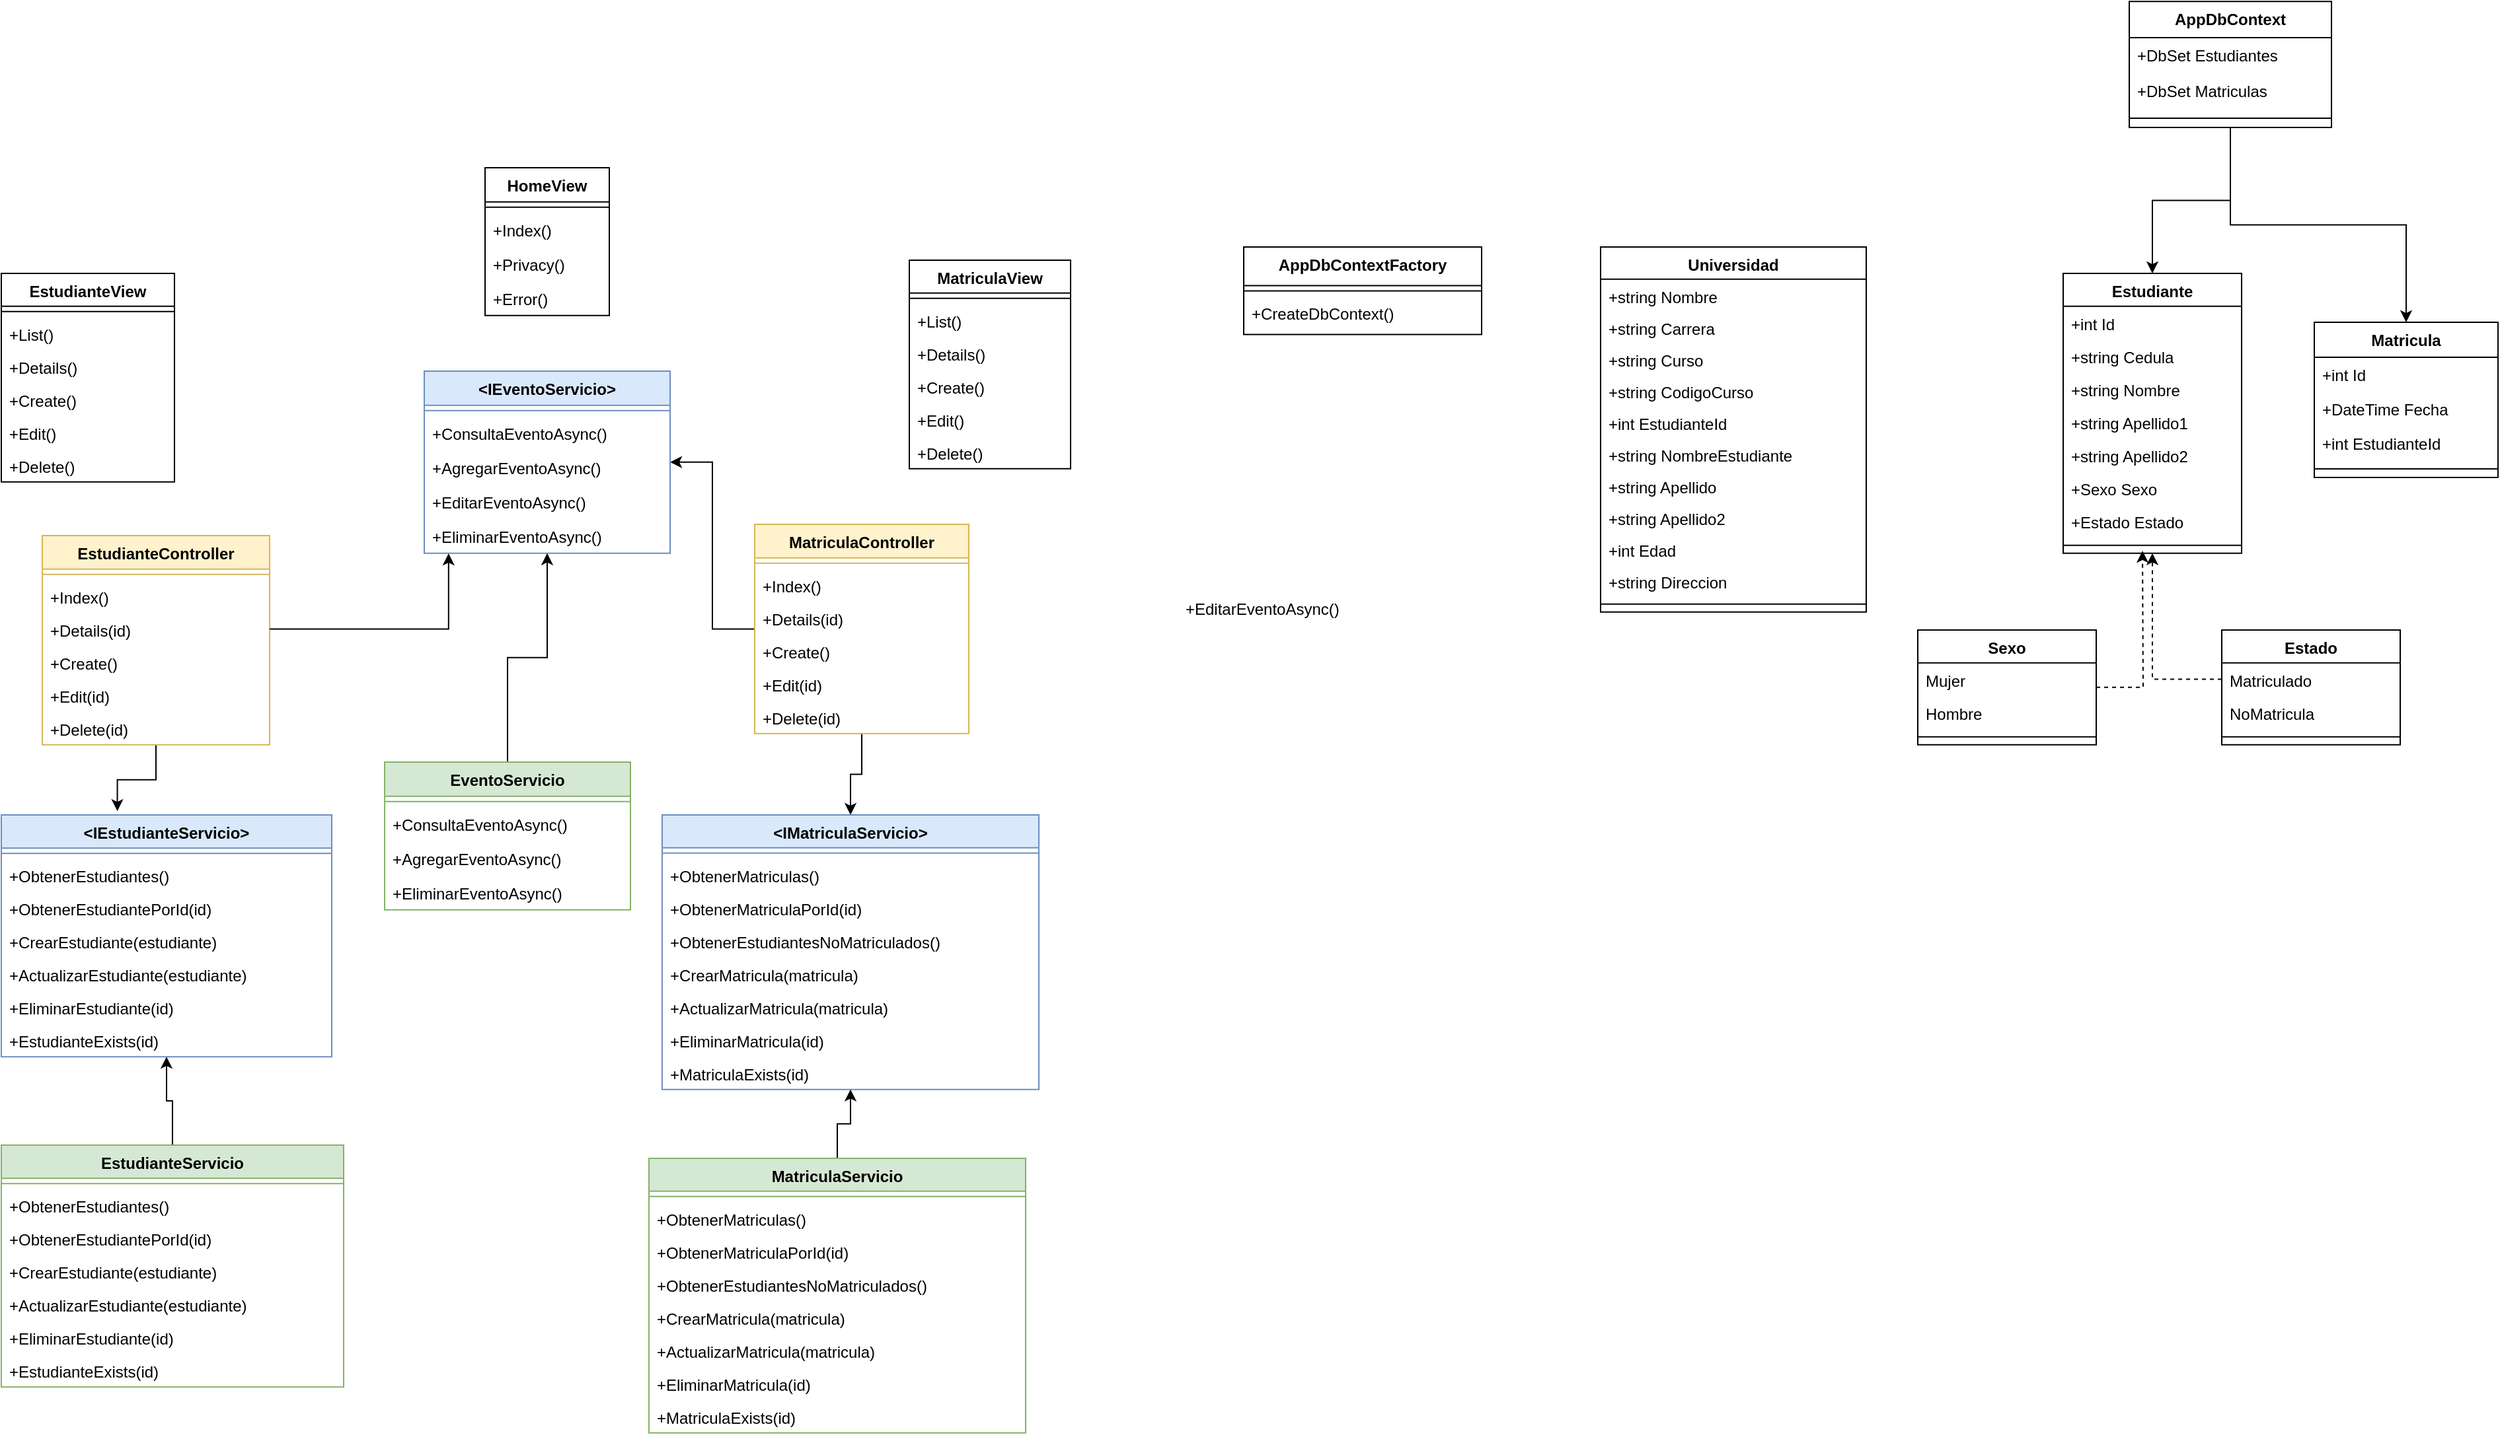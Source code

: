 <mxfile version="24.7.1" type="github">
  <diagram name="Página-1" id="KlLke5Kc2Lsp7d3f3QBQ">
    <mxGraphModel dx="2093" dy="1015" grid="1" gridSize="10" guides="1" tooltips="1" connect="1" arrows="1" fold="1" page="1" pageScale="1" pageWidth="827" pageHeight="1169" math="0" shadow="0">
      <root>
        <mxCell id="0" />
        <mxCell id="1" parent="0" />
        <mxCell id="TjqHUCjeoD6X1ulXglFG-1" style="edgeStyle=orthogonalEdgeStyle;rounded=0;orthogonalLoop=1;jettySize=auto;html=1;entryX=0.351;entryY=-0.016;entryDx=0;entryDy=0;entryPerimeter=0;" edge="1" parent="1" source="TjqHUCjeoD6X1ulXglFG-2" target="TjqHUCjeoD6X1ulXglFG-52">
          <mxGeometry relative="1" as="geometry">
            <mxPoint x="140" y="380.0" as="targetPoint" />
          </mxGeometry>
        </mxCell>
        <mxCell id="TjqHUCjeoD6X1ulXglFG-2" value="EstudianteController" style="swimlane;fontStyle=1;align=center;verticalAlign=top;childLayout=stackLayout;horizontal=1;startSize=25.385;horizontalStack=0;resizeParent=1;resizeParentMax=0;resizeLast=0;collapsible=0;marginBottom=0;fillColor=#fff2cc;strokeColor=#d6b656;" vertex="1" parent="1">
          <mxGeometry x="171" y="538.44" width="172" height="158.385" as="geometry" />
        </mxCell>
        <mxCell id="TjqHUCjeoD6X1ulXglFG-3" style="line;strokeWidth=1;fillColor=none;align=left;verticalAlign=middle;spacingTop=-1;spacingLeft=3;spacingRight=3;rotatable=0;labelPosition=right;points=[];portConstraint=eastwest;strokeColor=inherit;" vertex="1" parent="TjqHUCjeoD6X1ulXglFG-2">
          <mxGeometry y="25.385" width="172" height="8" as="geometry" />
        </mxCell>
        <mxCell id="TjqHUCjeoD6X1ulXglFG-4" value="+Index()" style="text;strokeColor=none;fillColor=none;align=left;verticalAlign=top;spacingLeft=4;spacingRight=4;overflow=hidden;rotatable=0;points=[[0,0.5],[1,0.5]];portConstraint=eastwest;" vertex="1" parent="TjqHUCjeoD6X1ulXglFG-2">
          <mxGeometry y="33.385" width="172" height="25" as="geometry" />
        </mxCell>
        <mxCell id="TjqHUCjeoD6X1ulXglFG-5" value="+Details(id)" style="text;strokeColor=none;fillColor=none;align=left;verticalAlign=top;spacingLeft=4;spacingRight=4;overflow=hidden;rotatable=0;points=[[0,0.5],[1,0.5]];portConstraint=eastwest;" vertex="1" parent="TjqHUCjeoD6X1ulXglFG-2">
          <mxGeometry y="58.385" width="172" height="25" as="geometry" />
        </mxCell>
        <mxCell id="TjqHUCjeoD6X1ulXglFG-6" value="+Create()" style="text;strokeColor=none;fillColor=none;align=left;verticalAlign=top;spacingLeft=4;spacingRight=4;overflow=hidden;rotatable=0;points=[[0,0.5],[1,0.5]];portConstraint=eastwest;" vertex="1" parent="TjqHUCjeoD6X1ulXglFG-2">
          <mxGeometry y="83.385" width="172" height="25" as="geometry" />
        </mxCell>
        <mxCell id="TjqHUCjeoD6X1ulXglFG-7" value="+Edit(id)" style="text;strokeColor=none;fillColor=none;align=left;verticalAlign=top;spacingLeft=4;spacingRight=4;overflow=hidden;rotatable=0;points=[[0,0.5],[1,0.5]];portConstraint=eastwest;" vertex="1" parent="TjqHUCjeoD6X1ulXglFG-2">
          <mxGeometry y="108.385" width="172" height="25" as="geometry" />
        </mxCell>
        <mxCell id="TjqHUCjeoD6X1ulXglFG-8" value="+Delete(id)" style="text;strokeColor=none;fillColor=none;align=left;verticalAlign=top;spacingLeft=4;spacingRight=4;overflow=hidden;rotatable=0;points=[[0,0.5],[1,0.5]];portConstraint=eastwest;" vertex="1" parent="TjqHUCjeoD6X1ulXglFG-2">
          <mxGeometry y="133.385" width="172" height="25" as="geometry" />
        </mxCell>
        <mxCell id="TjqHUCjeoD6X1ulXglFG-9" style="edgeStyle=orthogonalEdgeStyle;rounded=0;orthogonalLoop=1;jettySize=auto;html=1;" edge="1" parent="1" source="TjqHUCjeoD6X1ulXglFG-10" target="TjqHUCjeoD6X1ulXglFG-60">
          <mxGeometry relative="1" as="geometry" />
        </mxCell>
        <mxCell id="TjqHUCjeoD6X1ulXglFG-232" style="edgeStyle=orthogonalEdgeStyle;rounded=0;orthogonalLoop=1;jettySize=auto;html=1;entryX=0.5;entryY=0;entryDx=0;entryDy=0;" edge="1" parent="1" source="TjqHUCjeoD6X1ulXglFG-10" target="TjqHUCjeoD6X1ulXglFG-66">
          <mxGeometry relative="1" as="geometry">
            <mxPoint x="820" y="700" as="targetPoint" />
          </mxGeometry>
        </mxCell>
        <mxCell id="TjqHUCjeoD6X1ulXglFG-10" value="MatriculaController" style="swimlane;fontStyle=1;align=center;verticalAlign=top;childLayout=stackLayout;horizontal=1;startSize=25.385;horizontalStack=0;resizeParent=1;resizeParentMax=0;resizeLast=0;collapsible=0;marginBottom=0;fillColor=#fff2cc;strokeColor=#d6b656;" vertex="1" parent="1">
          <mxGeometry x="710" y="530" width="162" height="158.385" as="geometry" />
        </mxCell>
        <mxCell id="TjqHUCjeoD6X1ulXglFG-11" style="line;strokeWidth=1;fillColor=none;align=left;verticalAlign=middle;spacingTop=-1;spacingLeft=3;spacingRight=3;rotatable=0;labelPosition=right;points=[];portConstraint=eastwest;strokeColor=inherit;" vertex="1" parent="TjqHUCjeoD6X1ulXglFG-10">
          <mxGeometry y="25.385" width="162" height="8" as="geometry" />
        </mxCell>
        <mxCell id="TjqHUCjeoD6X1ulXglFG-12" value="+Index()" style="text;strokeColor=none;fillColor=none;align=left;verticalAlign=top;spacingLeft=4;spacingRight=4;overflow=hidden;rotatable=0;points=[[0,0.5],[1,0.5]];portConstraint=eastwest;" vertex="1" parent="TjqHUCjeoD6X1ulXglFG-10">
          <mxGeometry y="33.385" width="162" height="25" as="geometry" />
        </mxCell>
        <mxCell id="TjqHUCjeoD6X1ulXglFG-13" value="+Details(id)" style="text;strokeColor=none;fillColor=none;align=left;verticalAlign=top;spacingLeft=4;spacingRight=4;overflow=hidden;rotatable=0;points=[[0,0.5],[1,0.5]];portConstraint=eastwest;" vertex="1" parent="TjqHUCjeoD6X1ulXglFG-10">
          <mxGeometry y="58.385" width="162" height="25" as="geometry" />
        </mxCell>
        <mxCell id="TjqHUCjeoD6X1ulXglFG-14" value="+Create()" style="text;strokeColor=none;fillColor=none;align=left;verticalAlign=top;spacingLeft=4;spacingRight=4;overflow=hidden;rotatable=0;points=[[0,0.5],[1,0.5]];portConstraint=eastwest;" vertex="1" parent="TjqHUCjeoD6X1ulXglFG-10">
          <mxGeometry y="83.385" width="162" height="25" as="geometry" />
        </mxCell>
        <mxCell id="TjqHUCjeoD6X1ulXglFG-15" value="+Edit(id)" style="text;strokeColor=none;fillColor=none;align=left;verticalAlign=top;spacingLeft=4;spacingRight=4;overflow=hidden;rotatable=0;points=[[0,0.5],[1,0.5]];portConstraint=eastwest;" vertex="1" parent="TjqHUCjeoD6X1ulXglFG-10">
          <mxGeometry y="108.385" width="162" height="25" as="geometry" />
        </mxCell>
        <mxCell id="TjqHUCjeoD6X1ulXglFG-16" value="+Delete(id)" style="text;strokeColor=none;fillColor=none;align=left;verticalAlign=top;spacingLeft=4;spacingRight=4;overflow=hidden;rotatable=0;points=[[0,0.5],[1,0.5]];portConstraint=eastwest;" vertex="1" parent="TjqHUCjeoD6X1ulXglFG-10">
          <mxGeometry y="133.385" width="162" height="25" as="geometry" />
        </mxCell>
        <mxCell id="TjqHUCjeoD6X1ulXglFG-17" style="edgeStyle=orthogonalEdgeStyle;rounded=0;orthogonalLoop=1;jettySize=auto;html=1;entryX=0.5;entryY=0;entryDx=0;entryDy=0;" edge="1" parent="1" source="TjqHUCjeoD6X1ulXglFG-19" target="TjqHUCjeoD6X1ulXglFG-26">
          <mxGeometry relative="1" as="geometry" />
        </mxCell>
        <mxCell id="TjqHUCjeoD6X1ulXglFG-18" style="edgeStyle=orthogonalEdgeStyle;rounded=0;orthogonalLoop=1;jettySize=auto;html=1;" edge="1" parent="1" source="TjqHUCjeoD6X1ulXglFG-19" target="TjqHUCjeoD6X1ulXglFG-35">
          <mxGeometry relative="1" as="geometry" />
        </mxCell>
        <mxCell id="TjqHUCjeoD6X1ulXglFG-19" value="AppDbContext" style="swimlane;fontStyle=1;align=center;verticalAlign=top;childLayout=stackLayout;horizontal=1;startSize=27.429;horizontalStack=0;resizeParent=1;resizeParentMax=0;resizeLast=0;collapsible=0;marginBottom=0;" vertex="1" parent="1">
          <mxGeometry x="1750" y="134.11" width="153" height="95.429" as="geometry" />
        </mxCell>
        <mxCell id="TjqHUCjeoD6X1ulXglFG-20" value="+DbSet Estudiantes" style="text;strokeColor=none;fillColor=none;align=left;verticalAlign=top;spacingLeft=4;spacingRight=4;overflow=hidden;rotatable=0;points=[[0,0.5],[1,0.5]];portConstraint=eastwest;" vertex="1" parent="TjqHUCjeoD6X1ulXglFG-19">
          <mxGeometry y="27.429" width="153" height="27" as="geometry" />
        </mxCell>
        <mxCell id="TjqHUCjeoD6X1ulXglFG-21" value="+DbSet Matriculas" style="text;strokeColor=none;fillColor=none;align=left;verticalAlign=top;spacingLeft=4;spacingRight=4;overflow=hidden;rotatable=0;points=[[0,0.5],[1,0.5]];portConstraint=eastwest;" vertex="1" parent="TjqHUCjeoD6X1ulXglFG-19">
          <mxGeometry y="54.429" width="153" height="27" as="geometry" />
        </mxCell>
        <mxCell id="TjqHUCjeoD6X1ulXglFG-22" style="line;strokeWidth=1;fillColor=none;align=left;verticalAlign=middle;spacingTop=-1;spacingLeft=3;spacingRight=3;rotatable=0;labelPosition=right;points=[];portConstraint=eastwest;strokeColor=inherit;" vertex="1" parent="TjqHUCjeoD6X1ulXglFG-19">
          <mxGeometry y="81.429" width="153" height="14" as="geometry" />
        </mxCell>
        <mxCell id="TjqHUCjeoD6X1ulXglFG-23" value="AppDbContextFactory" style="swimlane;fontStyle=1;align=center;verticalAlign=top;childLayout=stackLayout;horizontal=1;startSize=29.2;horizontalStack=0;resizeParent=1;resizeParentMax=0;resizeLast=0;collapsible=0;marginBottom=0;" vertex="1" parent="1">
          <mxGeometry x="1080" y="320.0" width="180" height="66.2" as="geometry" />
        </mxCell>
        <mxCell id="TjqHUCjeoD6X1ulXglFG-24" style="line;strokeWidth=1;fillColor=none;align=left;verticalAlign=middle;spacingTop=-1;spacingLeft=3;spacingRight=3;rotatable=0;labelPosition=right;points=[];portConstraint=eastwest;strokeColor=inherit;" vertex="1" parent="TjqHUCjeoD6X1ulXglFG-23">
          <mxGeometry y="29.2" width="180" height="8" as="geometry" />
        </mxCell>
        <mxCell id="TjqHUCjeoD6X1ulXglFG-25" value="+CreateDbContext()" style="text;strokeColor=none;fillColor=none;align=left;verticalAlign=top;spacingLeft=4;spacingRight=4;overflow=hidden;rotatable=0;points=[[0,0.5],[1,0.5]];portConstraint=eastwest;" vertex="1" parent="TjqHUCjeoD6X1ulXglFG-23">
          <mxGeometry y="37.2" width="180" height="29" as="geometry" />
        </mxCell>
        <mxCell id="TjqHUCjeoD6X1ulXglFG-26" value="Estudiante" style="swimlane;fontStyle=1;align=center;verticalAlign=top;childLayout=stackLayout;horizontal=1;startSize=24.824;horizontalStack=0;resizeParent=1;resizeParentMax=0;resizeLast=0;collapsible=0;marginBottom=0;" vertex="1" parent="1">
          <mxGeometry x="1700" y="340" width="135" height="211.824" as="geometry" />
        </mxCell>
        <mxCell id="TjqHUCjeoD6X1ulXglFG-27" value="+int Id" style="text;strokeColor=none;fillColor=none;align=left;verticalAlign=top;spacingLeft=4;spacingRight=4;overflow=hidden;rotatable=0;points=[[0,0.5],[1,0.5]];portConstraint=eastwest;" vertex="1" parent="TjqHUCjeoD6X1ulXglFG-26">
          <mxGeometry y="24.824" width="135" height="25" as="geometry" />
        </mxCell>
        <mxCell id="TjqHUCjeoD6X1ulXglFG-28" value="+string Cedula" style="text;strokeColor=none;fillColor=none;align=left;verticalAlign=top;spacingLeft=4;spacingRight=4;overflow=hidden;rotatable=0;points=[[0,0.5],[1,0.5]];portConstraint=eastwest;" vertex="1" parent="TjqHUCjeoD6X1ulXglFG-26">
          <mxGeometry y="49.824" width="135" height="25" as="geometry" />
        </mxCell>
        <mxCell id="TjqHUCjeoD6X1ulXglFG-29" value="+string Nombre" style="text;strokeColor=none;fillColor=none;align=left;verticalAlign=top;spacingLeft=4;spacingRight=4;overflow=hidden;rotatable=0;points=[[0,0.5],[1,0.5]];portConstraint=eastwest;" vertex="1" parent="TjqHUCjeoD6X1ulXglFG-26">
          <mxGeometry y="74.824" width="135" height="25" as="geometry" />
        </mxCell>
        <mxCell id="TjqHUCjeoD6X1ulXglFG-30" value="+string Apellido1" style="text;strokeColor=none;fillColor=none;align=left;verticalAlign=top;spacingLeft=4;spacingRight=4;overflow=hidden;rotatable=0;points=[[0,0.5],[1,0.5]];portConstraint=eastwest;" vertex="1" parent="TjqHUCjeoD6X1ulXglFG-26">
          <mxGeometry y="99.824" width="135" height="25" as="geometry" />
        </mxCell>
        <mxCell id="TjqHUCjeoD6X1ulXglFG-31" value="+string Apellido2" style="text;strokeColor=none;fillColor=none;align=left;verticalAlign=top;spacingLeft=4;spacingRight=4;overflow=hidden;rotatable=0;points=[[0,0.5],[1,0.5]];portConstraint=eastwest;" vertex="1" parent="TjqHUCjeoD6X1ulXglFG-26">
          <mxGeometry y="124.824" width="135" height="25" as="geometry" />
        </mxCell>
        <mxCell id="TjqHUCjeoD6X1ulXglFG-32" value="+Sexo Sexo" style="text;strokeColor=none;fillColor=none;align=left;verticalAlign=top;spacingLeft=4;spacingRight=4;overflow=hidden;rotatable=0;points=[[0,0.5],[1,0.5]];portConstraint=eastwest;" vertex="1" parent="TjqHUCjeoD6X1ulXglFG-26">
          <mxGeometry y="149.824" width="135" height="25" as="geometry" />
        </mxCell>
        <mxCell id="TjqHUCjeoD6X1ulXglFG-33" value="+Estado Estado" style="text;strokeColor=none;fillColor=none;align=left;verticalAlign=top;spacingLeft=4;spacingRight=4;overflow=hidden;rotatable=0;points=[[0,0.5],[1,0.5]];portConstraint=eastwest;" vertex="1" parent="TjqHUCjeoD6X1ulXglFG-26">
          <mxGeometry y="174.824" width="135" height="25" as="geometry" />
        </mxCell>
        <mxCell id="TjqHUCjeoD6X1ulXglFG-34" style="line;strokeWidth=1;fillColor=none;align=left;verticalAlign=middle;spacingTop=-1;spacingLeft=3;spacingRight=3;rotatable=0;labelPosition=right;points=[];portConstraint=eastwest;strokeColor=inherit;" vertex="1" parent="TjqHUCjeoD6X1ulXglFG-26">
          <mxGeometry y="199.824" width="135" height="12" as="geometry" />
        </mxCell>
        <mxCell id="TjqHUCjeoD6X1ulXglFG-35" value="Matricula" style="swimlane;fontStyle=1;align=center;verticalAlign=top;childLayout=stackLayout;horizontal=1;startSize=26.444;horizontalStack=0;resizeParent=1;resizeParentMax=0;resizeLast=0;collapsible=0;marginBottom=0;" vertex="1" parent="1">
          <mxGeometry x="1890" y="377" width="139" height="117.444" as="geometry" />
        </mxCell>
        <mxCell id="TjqHUCjeoD6X1ulXglFG-36" value="+int Id" style="text;strokeColor=none;fillColor=none;align=left;verticalAlign=top;spacingLeft=4;spacingRight=4;overflow=hidden;rotatable=0;points=[[0,0.5],[1,0.5]];portConstraint=eastwest;" vertex="1" parent="TjqHUCjeoD6X1ulXglFG-35">
          <mxGeometry y="26.444" width="139" height="26" as="geometry" />
        </mxCell>
        <mxCell id="TjqHUCjeoD6X1ulXglFG-37" value="+DateTime Fecha" style="text;strokeColor=none;fillColor=none;align=left;verticalAlign=top;spacingLeft=4;spacingRight=4;overflow=hidden;rotatable=0;points=[[0,0.5],[1,0.5]];portConstraint=eastwest;" vertex="1" parent="TjqHUCjeoD6X1ulXglFG-35">
          <mxGeometry y="52.444" width="139" height="26" as="geometry" />
        </mxCell>
        <mxCell id="TjqHUCjeoD6X1ulXglFG-38" value="+int EstudianteId" style="text;strokeColor=none;fillColor=none;align=left;verticalAlign=top;spacingLeft=4;spacingRight=4;overflow=hidden;rotatable=0;points=[[0,0.5],[1,0.5]];portConstraint=eastwest;" vertex="1" parent="TjqHUCjeoD6X1ulXglFG-35">
          <mxGeometry y="78.444" width="139" height="26" as="geometry" />
        </mxCell>
        <mxCell id="TjqHUCjeoD6X1ulXglFG-39" style="line;strokeWidth=1;fillColor=none;align=left;verticalAlign=middle;spacingTop=-1;spacingLeft=3;spacingRight=3;rotatable=0;labelPosition=right;points=[];portConstraint=eastwest;strokeColor=inherit;" vertex="1" parent="TjqHUCjeoD6X1ulXglFG-35">
          <mxGeometry y="104.444" width="139" height="13" as="geometry" />
        </mxCell>
        <mxCell id="TjqHUCjeoD6X1ulXglFG-40" value="Universidad" style="swimlane;fontStyle=1;align=center;verticalAlign=top;childLayout=stackLayout;horizontal=1;startSize=24.348;horizontalStack=0;resizeParent=1;resizeParentMax=0;resizeLast=0;collapsible=0;marginBottom=0;" vertex="1" parent="1">
          <mxGeometry x="1350" y="320" width="201" height="276.348" as="geometry" />
        </mxCell>
        <mxCell id="TjqHUCjeoD6X1ulXglFG-41" value="+string Nombre" style="text;strokeColor=none;fillColor=none;align=left;verticalAlign=top;spacingLeft=4;spacingRight=4;overflow=hidden;rotatable=0;points=[[0,0.5],[1,0.5]];portConstraint=eastwest;" vertex="1" parent="TjqHUCjeoD6X1ulXglFG-40">
          <mxGeometry y="24.348" width="201" height="24" as="geometry" />
        </mxCell>
        <mxCell id="TjqHUCjeoD6X1ulXglFG-42" value="+string Carrera" style="text;strokeColor=none;fillColor=none;align=left;verticalAlign=top;spacingLeft=4;spacingRight=4;overflow=hidden;rotatable=0;points=[[0,0.5],[1,0.5]];portConstraint=eastwest;" vertex="1" parent="TjqHUCjeoD6X1ulXglFG-40">
          <mxGeometry y="48.348" width="201" height="24" as="geometry" />
        </mxCell>
        <mxCell id="TjqHUCjeoD6X1ulXglFG-43" value="+string Curso" style="text;strokeColor=none;fillColor=none;align=left;verticalAlign=top;spacingLeft=4;spacingRight=4;overflow=hidden;rotatable=0;points=[[0,0.5],[1,0.5]];portConstraint=eastwest;" vertex="1" parent="TjqHUCjeoD6X1ulXglFG-40">
          <mxGeometry y="72.348" width="201" height="24" as="geometry" />
        </mxCell>
        <mxCell id="TjqHUCjeoD6X1ulXglFG-44" value="+string CodigoCurso" style="text;strokeColor=none;fillColor=none;align=left;verticalAlign=top;spacingLeft=4;spacingRight=4;overflow=hidden;rotatable=0;points=[[0,0.5],[1,0.5]];portConstraint=eastwest;" vertex="1" parent="TjqHUCjeoD6X1ulXglFG-40">
          <mxGeometry y="96.348" width="201" height="24" as="geometry" />
        </mxCell>
        <mxCell id="TjqHUCjeoD6X1ulXglFG-45" value="+int EstudianteId" style="text;strokeColor=none;fillColor=none;align=left;verticalAlign=top;spacingLeft=4;spacingRight=4;overflow=hidden;rotatable=0;points=[[0,0.5],[1,0.5]];portConstraint=eastwest;" vertex="1" parent="TjqHUCjeoD6X1ulXglFG-40">
          <mxGeometry y="120.348" width="201" height="24" as="geometry" />
        </mxCell>
        <mxCell id="TjqHUCjeoD6X1ulXglFG-46" value="+string NombreEstudiante" style="text;strokeColor=none;fillColor=none;align=left;verticalAlign=top;spacingLeft=4;spacingRight=4;overflow=hidden;rotatable=0;points=[[0,0.5],[1,0.5]];portConstraint=eastwest;" vertex="1" parent="TjqHUCjeoD6X1ulXglFG-40">
          <mxGeometry y="144.348" width="201" height="24" as="geometry" />
        </mxCell>
        <mxCell id="TjqHUCjeoD6X1ulXglFG-47" value="+string Apellido" style="text;strokeColor=none;fillColor=none;align=left;verticalAlign=top;spacingLeft=4;spacingRight=4;overflow=hidden;rotatable=0;points=[[0,0.5],[1,0.5]];portConstraint=eastwest;" vertex="1" parent="TjqHUCjeoD6X1ulXglFG-40">
          <mxGeometry y="168.348" width="201" height="24" as="geometry" />
        </mxCell>
        <mxCell id="TjqHUCjeoD6X1ulXglFG-48" value="+string Apellido2" style="text;strokeColor=none;fillColor=none;align=left;verticalAlign=top;spacingLeft=4;spacingRight=4;overflow=hidden;rotatable=0;points=[[0,0.5],[1,0.5]];portConstraint=eastwest;" vertex="1" parent="TjqHUCjeoD6X1ulXglFG-40">
          <mxGeometry y="192.348" width="201" height="24" as="geometry" />
        </mxCell>
        <mxCell id="TjqHUCjeoD6X1ulXglFG-49" value="+int Edad" style="text;strokeColor=none;fillColor=none;align=left;verticalAlign=top;spacingLeft=4;spacingRight=4;overflow=hidden;rotatable=0;points=[[0,0.5],[1,0.5]];portConstraint=eastwest;" vertex="1" parent="TjqHUCjeoD6X1ulXglFG-40">
          <mxGeometry y="216.348" width="201" height="24" as="geometry" />
        </mxCell>
        <mxCell id="TjqHUCjeoD6X1ulXglFG-50" value="+string Direccion" style="text;strokeColor=none;fillColor=none;align=left;verticalAlign=top;spacingLeft=4;spacingRight=4;overflow=hidden;rotatable=0;points=[[0,0.5],[1,0.5]];portConstraint=eastwest;" vertex="1" parent="TjqHUCjeoD6X1ulXglFG-40">
          <mxGeometry y="240.348" width="201" height="24" as="geometry" />
        </mxCell>
        <mxCell id="TjqHUCjeoD6X1ulXglFG-51" style="line;strokeWidth=1;fillColor=none;align=left;verticalAlign=middle;spacingTop=-1;spacingLeft=3;spacingRight=3;rotatable=0;labelPosition=right;points=[];portConstraint=eastwest;strokeColor=inherit;" vertex="1" parent="TjqHUCjeoD6X1ulXglFG-40">
          <mxGeometry y="264.348" width="201" height="12" as="geometry" />
        </mxCell>
        <mxCell id="TjqHUCjeoD6X1ulXglFG-52" value="&lt;IEstudianteServicio&gt;" style="swimlane;fontStyle=1;align=center;verticalAlign=top;childLayout=stackLayout;horizontal=1;startSize=25.067;horizontalStack=0;resizeParent=1;resizeParentMax=0;resizeLast=0;collapsible=0;marginBottom=0;fillColor=#dae8fc;strokeColor=#6c8ebf;" vertex="1" parent="1">
          <mxGeometry x="140" y="750" width="250" height="183.067" as="geometry" />
        </mxCell>
        <mxCell id="TjqHUCjeoD6X1ulXglFG-53" style="line;strokeWidth=1;fillColor=none;align=left;verticalAlign=middle;spacingTop=-1;spacingLeft=3;spacingRight=3;rotatable=0;labelPosition=right;points=[];portConstraint=eastwest;strokeColor=inherit;" vertex="1" parent="TjqHUCjeoD6X1ulXglFG-52">
          <mxGeometry y="25.067" width="250" height="8" as="geometry" />
        </mxCell>
        <mxCell id="TjqHUCjeoD6X1ulXglFG-54" value="+ObtenerEstudiantes()" style="text;strokeColor=none;fillColor=none;align=left;verticalAlign=top;spacingLeft=4;spacingRight=4;overflow=hidden;rotatable=0;points=[[0,0.5],[1,0.5]];portConstraint=eastwest;" vertex="1" parent="TjqHUCjeoD6X1ulXglFG-52">
          <mxGeometry y="33.067" width="250" height="25" as="geometry" />
        </mxCell>
        <mxCell id="TjqHUCjeoD6X1ulXglFG-55" value="+ObtenerEstudiantePorId(id)" style="text;strokeColor=none;fillColor=none;align=left;verticalAlign=top;spacingLeft=4;spacingRight=4;overflow=hidden;rotatable=0;points=[[0,0.5],[1,0.5]];portConstraint=eastwest;" vertex="1" parent="TjqHUCjeoD6X1ulXglFG-52">
          <mxGeometry y="58.067" width="250" height="25" as="geometry" />
        </mxCell>
        <mxCell id="TjqHUCjeoD6X1ulXglFG-56" value="+CrearEstudiante(estudiante)" style="text;strokeColor=none;fillColor=none;align=left;verticalAlign=top;spacingLeft=4;spacingRight=4;overflow=hidden;rotatable=0;points=[[0,0.5],[1,0.5]];portConstraint=eastwest;" vertex="1" parent="TjqHUCjeoD6X1ulXglFG-52">
          <mxGeometry y="83.067" width="250" height="25" as="geometry" />
        </mxCell>
        <mxCell id="TjqHUCjeoD6X1ulXglFG-57" value="+ActualizarEstudiante(estudiante)" style="text;strokeColor=none;fillColor=none;align=left;verticalAlign=top;spacingLeft=4;spacingRight=4;overflow=hidden;rotatable=0;points=[[0,0.5],[1,0.5]];portConstraint=eastwest;" vertex="1" parent="TjqHUCjeoD6X1ulXglFG-52">
          <mxGeometry y="108.067" width="250" height="25" as="geometry" />
        </mxCell>
        <mxCell id="TjqHUCjeoD6X1ulXglFG-58" value="+EliminarEstudiante(id)" style="text;strokeColor=none;fillColor=none;align=left;verticalAlign=top;spacingLeft=4;spacingRight=4;overflow=hidden;rotatable=0;points=[[0,0.5],[1,0.5]];portConstraint=eastwest;" vertex="1" parent="TjqHUCjeoD6X1ulXglFG-52">
          <mxGeometry y="133.067" width="250" height="25" as="geometry" />
        </mxCell>
        <mxCell id="TjqHUCjeoD6X1ulXglFG-59" value="+EstudianteExists(id)" style="text;strokeColor=none;fillColor=none;align=left;verticalAlign=top;spacingLeft=4;spacingRight=4;overflow=hidden;rotatable=0;points=[[0,0.5],[1,0.5]];portConstraint=eastwest;" vertex="1" parent="TjqHUCjeoD6X1ulXglFG-52">
          <mxGeometry y="158.067" width="250" height="25" as="geometry" />
        </mxCell>
        <mxCell id="TjqHUCjeoD6X1ulXglFG-60" value="&lt;IEventoServicio&gt;" style="swimlane;fontStyle=1;align=center;verticalAlign=top;childLayout=stackLayout;horizontal=1;startSize=25.818;horizontalStack=0;resizeParent=1;resizeParentMax=0;resizeLast=0;collapsible=0;marginBottom=0;fillColor=#dae8fc;strokeColor=#6c8ebf;" vertex="1" parent="1">
          <mxGeometry x="460" y="414.01" width="186" height="137.818" as="geometry" />
        </mxCell>
        <mxCell id="TjqHUCjeoD6X1ulXglFG-61" style="line;strokeWidth=1;fillColor=none;align=left;verticalAlign=middle;spacingTop=-1;spacingLeft=3;spacingRight=3;rotatable=0;labelPosition=right;points=[];portConstraint=eastwest;strokeColor=inherit;" vertex="1" parent="TjqHUCjeoD6X1ulXglFG-60">
          <mxGeometry y="25.818" width="186" height="8" as="geometry" />
        </mxCell>
        <mxCell id="TjqHUCjeoD6X1ulXglFG-62" value="+ConsultaEventoAsync()" style="text;strokeColor=none;fillColor=none;align=left;verticalAlign=top;spacingLeft=4;spacingRight=4;overflow=hidden;rotatable=0;points=[[0,0.5],[1,0.5]];portConstraint=eastwest;" vertex="1" parent="TjqHUCjeoD6X1ulXglFG-60">
          <mxGeometry y="33.818" width="186" height="26" as="geometry" />
        </mxCell>
        <mxCell id="TjqHUCjeoD6X1ulXglFG-63" value="+AgregarEventoAsync()" style="text;strokeColor=none;fillColor=none;align=left;verticalAlign=top;spacingLeft=4;spacingRight=4;overflow=hidden;rotatable=0;points=[[0,0.5],[1,0.5]];portConstraint=eastwest;" vertex="1" parent="TjqHUCjeoD6X1ulXglFG-60">
          <mxGeometry y="59.818" width="186" height="26" as="geometry" />
        </mxCell>
        <mxCell id="TjqHUCjeoD6X1ulXglFG-64" value="+EditarEventoAsync()" style="text;strokeColor=none;fillColor=none;align=left;verticalAlign=top;spacingLeft=4;spacingRight=4;overflow=hidden;rotatable=0;points=[[0,0.5],[1,0.5]];portConstraint=eastwest;" vertex="1" parent="TjqHUCjeoD6X1ulXglFG-60">
          <mxGeometry y="85.818" width="186" height="26" as="geometry" />
        </mxCell>
        <mxCell id="TjqHUCjeoD6X1ulXglFG-65" value="+EliminarEventoAsync()" style="text;strokeColor=none;fillColor=none;align=left;verticalAlign=top;spacingLeft=4;spacingRight=4;overflow=hidden;rotatable=0;points=[[0,0.5],[1,0.5]];portConstraint=eastwest;" vertex="1" parent="TjqHUCjeoD6X1ulXglFG-60">
          <mxGeometry y="111.818" width="186" height="26" as="geometry" />
        </mxCell>
        <mxCell id="TjqHUCjeoD6X1ulXglFG-66" value="&lt;IMatriculaServicio&gt;" style="swimlane;fontStyle=1;align=center;verticalAlign=top;childLayout=stackLayout;horizontal=1;startSize=24.824;horizontalStack=0;resizeParent=1;resizeParentMax=0;resizeLast=0;collapsible=0;marginBottom=0;fillColor=#dae8fc;strokeColor=#6c8ebf;" vertex="1" parent="1">
          <mxGeometry x="640" y="750" width="285" height="207.824" as="geometry" />
        </mxCell>
        <mxCell id="TjqHUCjeoD6X1ulXglFG-67" style="line;strokeWidth=1;fillColor=none;align=left;verticalAlign=middle;spacingTop=-1;spacingLeft=3;spacingRight=3;rotatable=0;labelPosition=right;points=[];portConstraint=eastwest;strokeColor=inherit;" vertex="1" parent="TjqHUCjeoD6X1ulXglFG-66">
          <mxGeometry y="24.824" width="285" height="8" as="geometry" />
        </mxCell>
        <mxCell id="TjqHUCjeoD6X1ulXglFG-68" value="+ObtenerMatriculas()" style="text;strokeColor=none;fillColor=none;align=left;verticalAlign=top;spacingLeft=4;spacingRight=4;overflow=hidden;rotatable=0;points=[[0,0.5],[1,0.5]];portConstraint=eastwest;" vertex="1" parent="TjqHUCjeoD6X1ulXglFG-66">
          <mxGeometry y="32.824" width="285" height="25" as="geometry" />
        </mxCell>
        <mxCell id="TjqHUCjeoD6X1ulXglFG-69" value="+ObtenerMatriculaPorId(id)" style="text;strokeColor=none;fillColor=none;align=left;verticalAlign=top;spacingLeft=4;spacingRight=4;overflow=hidden;rotatable=0;points=[[0,0.5],[1,0.5]];portConstraint=eastwest;" vertex="1" parent="TjqHUCjeoD6X1ulXglFG-66">
          <mxGeometry y="57.824" width="285" height="25" as="geometry" />
        </mxCell>
        <mxCell id="TjqHUCjeoD6X1ulXglFG-70" value="+ObtenerEstudiantesNoMatriculados()" style="text;strokeColor=none;fillColor=none;align=left;verticalAlign=top;spacingLeft=4;spacingRight=4;overflow=hidden;rotatable=0;points=[[0,0.5],[1,0.5]];portConstraint=eastwest;" vertex="1" parent="TjqHUCjeoD6X1ulXglFG-66">
          <mxGeometry y="82.824" width="285" height="25" as="geometry" />
        </mxCell>
        <mxCell id="TjqHUCjeoD6X1ulXglFG-71" value="+CrearMatricula(matricula)" style="text;strokeColor=none;fillColor=none;align=left;verticalAlign=top;spacingLeft=4;spacingRight=4;overflow=hidden;rotatable=0;points=[[0,0.5],[1,0.5]];portConstraint=eastwest;" vertex="1" parent="TjqHUCjeoD6X1ulXglFG-66">
          <mxGeometry y="107.824" width="285" height="25" as="geometry" />
        </mxCell>
        <mxCell id="TjqHUCjeoD6X1ulXglFG-72" value="+ActualizarMatricula(matricula)" style="text;strokeColor=none;fillColor=none;align=left;verticalAlign=top;spacingLeft=4;spacingRight=4;overflow=hidden;rotatable=0;points=[[0,0.5],[1,0.5]];portConstraint=eastwest;" vertex="1" parent="TjqHUCjeoD6X1ulXglFG-66">
          <mxGeometry y="132.824" width="285" height="25" as="geometry" />
        </mxCell>
        <mxCell id="TjqHUCjeoD6X1ulXglFG-73" value="+EliminarMatricula(id)" style="text;strokeColor=none;fillColor=none;align=left;verticalAlign=top;spacingLeft=4;spacingRight=4;overflow=hidden;rotatable=0;points=[[0,0.5],[1,0.5]];portConstraint=eastwest;" vertex="1" parent="TjqHUCjeoD6X1ulXglFG-66">
          <mxGeometry y="157.824" width="285" height="25" as="geometry" />
        </mxCell>
        <mxCell id="TjqHUCjeoD6X1ulXglFG-74" value="+MatriculaExists(id)" style="text;strokeColor=none;fillColor=none;align=left;verticalAlign=top;spacingLeft=4;spacingRight=4;overflow=hidden;rotatable=0;points=[[0,0.5],[1,0.5]];portConstraint=eastwest;" vertex="1" parent="TjqHUCjeoD6X1ulXglFG-66">
          <mxGeometry y="182.824" width="285" height="25" as="geometry" />
        </mxCell>
        <mxCell id="TjqHUCjeoD6X1ulXglFG-234" style="edgeStyle=orthogonalEdgeStyle;rounded=0;orthogonalLoop=1;jettySize=auto;html=1;" edge="1" parent="1" source="TjqHUCjeoD6X1ulXglFG-75" target="TjqHUCjeoD6X1ulXglFG-52">
          <mxGeometry relative="1" as="geometry" />
        </mxCell>
        <mxCell id="TjqHUCjeoD6X1ulXglFG-75" value="EstudianteServicio" style="swimlane;fontStyle=1;align=center;verticalAlign=top;childLayout=stackLayout;horizontal=1;startSize=25.067;horizontalStack=0;resizeParent=1;resizeParentMax=0;resizeLast=0;collapsible=0;marginBottom=0;fillColor=#d5e8d4;strokeColor=#82b366;" vertex="1" parent="1">
          <mxGeometry x="140" y="1000" width="259" height="183.067" as="geometry" />
        </mxCell>
        <mxCell id="TjqHUCjeoD6X1ulXglFG-76" style="line;strokeWidth=1;fillColor=none;align=left;verticalAlign=middle;spacingTop=-1;spacingLeft=3;spacingRight=3;rotatable=0;labelPosition=right;points=[];portConstraint=eastwest;strokeColor=inherit;" vertex="1" parent="TjqHUCjeoD6X1ulXglFG-75">
          <mxGeometry y="25.067" width="259" height="8" as="geometry" />
        </mxCell>
        <mxCell id="TjqHUCjeoD6X1ulXglFG-77" value="+ObtenerEstudiantes()" style="text;strokeColor=none;fillColor=none;align=left;verticalAlign=top;spacingLeft=4;spacingRight=4;overflow=hidden;rotatable=0;points=[[0,0.5],[1,0.5]];portConstraint=eastwest;" vertex="1" parent="TjqHUCjeoD6X1ulXglFG-75">
          <mxGeometry y="33.067" width="259" height="25" as="geometry" />
        </mxCell>
        <mxCell id="TjqHUCjeoD6X1ulXglFG-78" value="+ObtenerEstudiantePorId(id)" style="text;strokeColor=none;fillColor=none;align=left;verticalAlign=top;spacingLeft=4;spacingRight=4;overflow=hidden;rotatable=0;points=[[0,0.5],[1,0.5]];portConstraint=eastwest;" vertex="1" parent="TjqHUCjeoD6X1ulXglFG-75">
          <mxGeometry y="58.067" width="259" height="25" as="geometry" />
        </mxCell>
        <mxCell id="TjqHUCjeoD6X1ulXglFG-79" value="+CrearEstudiante(estudiante)" style="text;strokeColor=none;fillColor=none;align=left;verticalAlign=top;spacingLeft=4;spacingRight=4;overflow=hidden;rotatable=0;points=[[0,0.5],[1,0.5]];portConstraint=eastwest;" vertex="1" parent="TjqHUCjeoD6X1ulXglFG-75">
          <mxGeometry y="83.067" width="259" height="25" as="geometry" />
        </mxCell>
        <mxCell id="TjqHUCjeoD6X1ulXglFG-80" value="+ActualizarEstudiante(estudiante)" style="text;strokeColor=none;fillColor=none;align=left;verticalAlign=top;spacingLeft=4;spacingRight=4;overflow=hidden;rotatable=0;points=[[0,0.5],[1,0.5]];portConstraint=eastwest;" vertex="1" parent="TjqHUCjeoD6X1ulXglFG-75">
          <mxGeometry y="108.067" width="259" height="25" as="geometry" />
        </mxCell>
        <mxCell id="TjqHUCjeoD6X1ulXglFG-81" value="+EliminarEstudiante(id)" style="text;strokeColor=none;fillColor=none;align=left;verticalAlign=top;spacingLeft=4;spacingRight=4;overflow=hidden;rotatable=0;points=[[0,0.5],[1,0.5]];portConstraint=eastwest;" vertex="1" parent="TjqHUCjeoD6X1ulXglFG-75">
          <mxGeometry y="133.067" width="259" height="25" as="geometry" />
        </mxCell>
        <mxCell id="TjqHUCjeoD6X1ulXglFG-82" value="+EstudianteExists(id)" style="text;strokeColor=none;fillColor=none;align=left;verticalAlign=top;spacingLeft=4;spacingRight=4;overflow=hidden;rotatable=0;points=[[0,0.5],[1,0.5]];portConstraint=eastwest;" vertex="1" parent="TjqHUCjeoD6X1ulXglFG-75">
          <mxGeometry y="158.067" width="259" height="25" as="geometry" />
        </mxCell>
        <mxCell id="TjqHUCjeoD6X1ulXglFG-260" style="edgeStyle=orthogonalEdgeStyle;rounded=0;orthogonalLoop=1;jettySize=auto;html=1;" edge="1" parent="1" source="TjqHUCjeoD6X1ulXglFG-83" target="TjqHUCjeoD6X1ulXglFG-60">
          <mxGeometry relative="1" as="geometry" />
        </mxCell>
        <mxCell id="TjqHUCjeoD6X1ulXglFG-83" value="EventoServicio" style="swimlane;fontStyle=1;align=center;verticalAlign=top;childLayout=stackLayout;horizontal=1;startSize=25.818;horizontalStack=0;resizeParent=1;resizeParentMax=0;resizeLast=0;collapsible=0;marginBottom=0;fillColor=#d5e8d4;strokeColor=#82b366;" vertex="1" parent="1">
          <mxGeometry x="430" y="710" width="186" height="111.818" as="geometry" />
        </mxCell>
        <mxCell id="TjqHUCjeoD6X1ulXglFG-84" style="line;strokeWidth=1;fillColor=none;align=left;verticalAlign=middle;spacingTop=-1;spacingLeft=3;spacingRight=3;rotatable=0;labelPosition=right;points=[];portConstraint=eastwest;strokeColor=inherit;" vertex="1" parent="TjqHUCjeoD6X1ulXglFG-83">
          <mxGeometry y="25.818" width="186" height="8" as="geometry" />
        </mxCell>
        <mxCell id="TjqHUCjeoD6X1ulXglFG-85" value="+ConsultaEventoAsync()" style="text;strokeColor=none;fillColor=none;align=left;verticalAlign=top;spacingLeft=4;spacingRight=4;overflow=hidden;rotatable=0;points=[[0,0.5],[1,0.5]];portConstraint=eastwest;" vertex="1" parent="TjqHUCjeoD6X1ulXglFG-83">
          <mxGeometry y="33.818" width="186" height="26" as="geometry" />
        </mxCell>
        <mxCell id="TjqHUCjeoD6X1ulXglFG-86" value="+AgregarEventoAsync()" style="text;strokeColor=none;fillColor=none;align=left;verticalAlign=top;spacingLeft=4;spacingRight=4;overflow=hidden;rotatable=0;points=[[0,0.5],[1,0.5]];portConstraint=eastwest;" vertex="1" parent="TjqHUCjeoD6X1ulXglFG-83">
          <mxGeometry y="59.818" width="186" height="26" as="geometry" />
        </mxCell>
        <mxCell id="TjqHUCjeoD6X1ulXglFG-87" value="+EliminarEventoAsync()" style="text;strokeColor=none;fillColor=none;align=left;verticalAlign=top;spacingLeft=4;spacingRight=4;overflow=hidden;rotatable=0;points=[[0,0.5],[1,0.5]];portConstraint=eastwest;" vertex="1" parent="TjqHUCjeoD6X1ulXglFG-83">
          <mxGeometry y="85.818" width="186" height="26" as="geometry" />
        </mxCell>
        <mxCell id="TjqHUCjeoD6X1ulXglFG-233" style="edgeStyle=orthogonalEdgeStyle;rounded=0;orthogonalLoop=1;jettySize=auto;html=1;" edge="1" parent="1" source="TjqHUCjeoD6X1ulXglFG-89" target="TjqHUCjeoD6X1ulXglFG-66">
          <mxGeometry relative="1" as="geometry" />
        </mxCell>
        <mxCell id="TjqHUCjeoD6X1ulXglFG-89" value="MatriculaServicio" style="swimlane;fontStyle=1;align=center;verticalAlign=top;childLayout=stackLayout;horizontal=1;startSize=24.824;horizontalStack=0;resizeParent=1;resizeParentMax=0;resizeLast=0;collapsible=0;marginBottom=0;fillColor=#d5e8d4;strokeColor=#82b366;" vertex="1" parent="1">
          <mxGeometry x="630" y="1010" width="285" height="207.824" as="geometry" />
        </mxCell>
        <mxCell id="TjqHUCjeoD6X1ulXglFG-90" style="line;strokeWidth=1;fillColor=none;align=left;verticalAlign=middle;spacingTop=-1;spacingLeft=3;spacingRight=3;rotatable=0;labelPosition=right;points=[];portConstraint=eastwest;strokeColor=inherit;" vertex="1" parent="TjqHUCjeoD6X1ulXglFG-89">
          <mxGeometry y="24.824" width="285" height="8" as="geometry" />
        </mxCell>
        <mxCell id="TjqHUCjeoD6X1ulXglFG-91" value="+ObtenerMatriculas()" style="text;strokeColor=none;fillColor=none;align=left;verticalAlign=top;spacingLeft=4;spacingRight=4;overflow=hidden;rotatable=0;points=[[0,0.5],[1,0.5]];portConstraint=eastwest;" vertex="1" parent="TjqHUCjeoD6X1ulXglFG-89">
          <mxGeometry y="32.824" width="285" height="25" as="geometry" />
        </mxCell>
        <mxCell id="TjqHUCjeoD6X1ulXglFG-92" value="+ObtenerMatriculaPorId(id)" style="text;strokeColor=none;fillColor=none;align=left;verticalAlign=top;spacingLeft=4;spacingRight=4;overflow=hidden;rotatable=0;points=[[0,0.5],[1,0.5]];portConstraint=eastwest;" vertex="1" parent="TjqHUCjeoD6X1ulXglFG-89">
          <mxGeometry y="57.824" width="285" height="25" as="geometry" />
        </mxCell>
        <mxCell id="TjqHUCjeoD6X1ulXglFG-93" value="+ObtenerEstudiantesNoMatriculados()" style="text;strokeColor=none;fillColor=none;align=left;verticalAlign=top;spacingLeft=4;spacingRight=4;overflow=hidden;rotatable=0;points=[[0,0.5],[1,0.5]];portConstraint=eastwest;" vertex="1" parent="TjqHUCjeoD6X1ulXglFG-89">
          <mxGeometry y="82.824" width="285" height="25" as="geometry" />
        </mxCell>
        <mxCell id="TjqHUCjeoD6X1ulXglFG-94" value="+CrearMatricula(matricula)" style="text;strokeColor=none;fillColor=none;align=left;verticalAlign=top;spacingLeft=4;spacingRight=4;overflow=hidden;rotatable=0;points=[[0,0.5],[1,0.5]];portConstraint=eastwest;" vertex="1" parent="TjqHUCjeoD6X1ulXglFG-89">
          <mxGeometry y="107.824" width="285" height="25" as="geometry" />
        </mxCell>
        <mxCell id="TjqHUCjeoD6X1ulXglFG-95" value="+ActualizarMatricula(matricula)" style="text;strokeColor=none;fillColor=none;align=left;verticalAlign=top;spacingLeft=4;spacingRight=4;overflow=hidden;rotatable=0;points=[[0,0.5],[1,0.5]];portConstraint=eastwest;" vertex="1" parent="TjqHUCjeoD6X1ulXglFG-89">
          <mxGeometry y="132.824" width="285" height="25" as="geometry" />
        </mxCell>
        <mxCell id="TjqHUCjeoD6X1ulXglFG-96" value="+EliminarMatricula(id)" style="text;strokeColor=none;fillColor=none;align=left;verticalAlign=top;spacingLeft=4;spacingRight=4;overflow=hidden;rotatable=0;points=[[0,0.5],[1,0.5]];portConstraint=eastwest;" vertex="1" parent="TjqHUCjeoD6X1ulXglFG-89">
          <mxGeometry y="157.824" width="285" height="25" as="geometry" />
        </mxCell>
        <mxCell id="TjqHUCjeoD6X1ulXglFG-97" value="+MatriculaExists(id)" style="text;strokeColor=none;fillColor=none;align=left;verticalAlign=top;spacingLeft=4;spacingRight=4;overflow=hidden;rotatable=0;points=[[0,0.5],[1,0.5]];portConstraint=eastwest;" vertex="1" parent="TjqHUCjeoD6X1ulXglFG-89">
          <mxGeometry y="182.824" width="285" height="25" as="geometry" />
        </mxCell>
        <mxCell id="TjqHUCjeoD6X1ulXglFG-102" value="+EditarEventoAsync()" style="text;strokeColor=none;fillColor=none;align=left;verticalAlign=top;spacingLeft=4;spacingRight=4;overflow=hidden;rotatable=0;points=[[0,0.5],[1,0.5]];portConstraint=eastwest;" vertex="1" parent="1">
          <mxGeometry x="1030" y="580.258" width="186" height="26" as="geometry" />
        </mxCell>
        <mxCell id="TjqHUCjeoD6X1ulXglFG-103" style="edgeStyle=orthogonalEdgeStyle;rounded=0;orthogonalLoop=1;jettySize=auto;html=1;dashed=1;" edge="1" parent="1" source="TjqHUCjeoD6X1ulXglFG-104">
          <mxGeometry relative="1" as="geometry">
            <mxPoint x="1760" y="550" as="targetPoint" />
          </mxGeometry>
        </mxCell>
        <mxCell id="TjqHUCjeoD6X1ulXglFG-104" value="Sexo" style="swimlane;fontStyle=1;align=center;verticalAlign=top;childLayout=stackLayout;horizontal=1;startSize=24.824;horizontalStack=0;resizeParent=1;resizeParentMax=0;resizeLast=0;collapsible=0;marginBottom=0;" vertex="1" parent="1">
          <mxGeometry x="1590" y="610" width="135" height="86.824" as="geometry" />
        </mxCell>
        <mxCell id="TjqHUCjeoD6X1ulXglFG-105" value="Mujer" style="text;strokeColor=none;fillColor=none;align=left;verticalAlign=top;spacingLeft=4;spacingRight=4;overflow=hidden;rotatable=0;points=[[0,0.5],[1,0.5]];portConstraint=eastwest;" vertex="1" parent="TjqHUCjeoD6X1ulXglFG-104">
          <mxGeometry y="24.824" width="135" height="25" as="geometry" />
        </mxCell>
        <mxCell id="TjqHUCjeoD6X1ulXglFG-106" value="Hombre" style="text;strokeColor=none;fillColor=none;align=left;verticalAlign=top;spacingLeft=4;spacingRight=4;overflow=hidden;rotatable=0;points=[[0,0.5],[1,0.5]];portConstraint=eastwest;" vertex="1" parent="TjqHUCjeoD6X1ulXglFG-104">
          <mxGeometry y="49.824" width="135" height="25" as="geometry" />
        </mxCell>
        <mxCell id="TjqHUCjeoD6X1ulXglFG-107" style="line;strokeWidth=1;fillColor=none;align=left;verticalAlign=middle;spacingTop=-1;spacingLeft=3;spacingRight=3;rotatable=0;labelPosition=right;points=[];portConstraint=eastwest;strokeColor=inherit;" vertex="1" parent="TjqHUCjeoD6X1ulXglFG-104">
          <mxGeometry y="74.824" width="135" height="12" as="geometry" />
        </mxCell>
        <mxCell id="TjqHUCjeoD6X1ulXglFG-108" value="Estado" style="swimlane;fontStyle=1;align=center;verticalAlign=top;childLayout=stackLayout;horizontal=1;startSize=24.824;horizontalStack=0;resizeParent=1;resizeParentMax=0;resizeLast=0;collapsible=0;marginBottom=0;" vertex="1" parent="1">
          <mxGeometry x="1820" y="610" width="135" height="86.824" as="geometry" />
        </mxCell>
        <mxCell id="TjqHUCjeoD6X1ulXglFG-109" value="Matriculado" style="text;strokeColor=none;fillColor=none;align=left;verticalAlign=top;spacingLeft=4;spacingRight=4;overflow=hidden;rotatable=0;points=[[0,0.5],[1,0.5]];portConstraint=eastwest;" vertex="1" parent="TjqHUCjeoD6X1ulXglFG-108">
          <mxGeometry y="24.824" width="135" height="25" as="geometry" />
        </mxCell>
        <mxCell id="TjqHUCjeoD6X1ulXglFG-110" value="NoMatricula&#xa;" style="text;strokeColor=none;fillColor=none;align=left;verticalAlign=top;spacingLeft=4;spacingRight=4;overflow=hidden;rotatable=0;points=[[0,0.5],[1,0.5]];portConstraint=eastwest;" vertex="1" parent="TjqHUCjeoD6X1ulXglFG-108">
          <mxGeometry y="49.824" width="135" height="25" as="geometry" />
        </mxCell>
        <mxCell id="TjqHUCjeoD6X1ulXglFG-111" style="line;strokeWidth=1;fillColor=none;align=left;verticalAlign=middle;spacingTop=-1;spacingLeft=3;spacingRight=3;rotatable=0;labelPosition=right;points=[];portConstraint=eastwest;strokeColor=inherit;" vertex="1" parent="TjqHUCjeoD6X1ulXglFG-108">
          <mxGeometry y="74.824" width="135" height="12" as="geometry" />
        </mxCell>
        <mxCell id="TjqHUCjeoD6X1ulXglFG-112" style="edgeStyle=orthogonalEdgeStyle;rounded=0;orthogonalLoop=1;jettySize=auto;html=1;entryX=0.5;entryY=1;entryDx=0;entryDy=0;dashed=1;" edge="1" parent="1" source="TjqHUCjeoD6X1ulXglFG-109" target="TjqHUCjeoD6X1ulXglFG-26">
          <mxGeometry relative="1" as="geometry" />
        </mxCell>
        <mxCell id="TjqHUCjeoD6X1ulXglFG-230" style="edgeStyle=orthogonalEdgeStyle;rounded=0;orthogonalLoop=1;jettySize=auto;html=1;entryX=0.099;entryY=1.007;entryDx=0;entryDy=0;entryPerimeter=0;" edge="1" parent="1" source="TjqHUCjeoD6X1ulXglFG-5" target="TjqHUCjeoD6X1ulXglFG-65">
          <mxGeometry relative="1" as="geometry" />
        </mxCell>
        <mxCell id="TjqHUCjeoD6X1ulXglFG-238" value="EstudianteView" style="swimlane;fontStyle=1;align=center;verticalAlign=top;childLayout=stackLayout;horizontal=1;startSize=24.831;horizontalStack=0;resizeParent=1;resizeParentMax=0;resizeLast=0;collapsible=0;marginBottom=0;" vertex="1" parent="1">
          <mxGeometry x="140" y="340" width="131" height="157.831" as="geometry" />
        </mxCell>
        <mxCell id="TjqHUCjeoD6X1ulXglFG-239" style="line;strokeWidth=1;fillColor=none;align=left;verticalAlign=middle;spacingTop=-1;spacingLeft=3;spacingRight=3;rotatable=0;labelPosition=right;points=[];portConstraint=eastwest;strokeColor=inherit;" vertex="1" parent="TjqHUCjeoD6X1ulXglFG-238">
          <mxGeometry y="24.831" width="131" height="8" as="geometry" />
        </mxCell>
        <mxCell id="TjqHUCjeoD6X1ulXglFG-240" value="+List()" style="text;strokeColor=none;fillColor=none;align=left;verticalAlign=top;spacingLeft=4;spacingRight=4;overflow=hidden;rotatable=0;points=[[0,0.5],[1,0.5]];portConstraint=eastwest;" vertex="1" parent="TjqHUCjeoD6X1ulXglFG-238">
          <mxGeometry y="32.831" width="131" height="25" as="geometry" />
        </mxCell>
        <mxCell id="TjqHUCjeoD6X1ulXglFG-241" value="+Details()" style="text;strokeColor=none;fillColor=none;align=left;verticalAlign=top;spacingLeft=4;spacingRight=4;overflow=hidden;rotatable=0;points=[[0,0.5],[1,0.5]];portConstraint=eastwest;" vertex="1" parent="TjqHUCjeoD6X1ulXglFG-238">
          <mxGeometry y="57.831" width="131" height="25" as="geometry" />
        </mxCell>
        <mxCell id="TjqHUCjeoD6X1ulXglFG-242" value="+Create()" style="text;strokeColor=none;fillColor=none;align=left;verticalAlign=top;spacingLeft=4;spacingRight=4;overflow=hidden;rotatable=0;points=[[0,0.5],[1,0.5]];portConstraint=eastwest;" vertex="1" parent="TjqHUCjeoD6X1ulXglFG-238">
          <mxGeometry y="82.831" width="131" height="25" as="geometry" />
        </mxCell>
        <mxCell id="TjqHUCjeoD6X1ulXglFG-243" value="+Edit()" style="text;strokeColor=none;fillColor=none;align=left;verticalAlign=top;spacingLeft=4;spacingRight=4;overflow=hidden;rotatable=0;points=[[0,0.5],[1,0.5]];portConstraint=eastwest;" vertex="1" parent="TjqHUCjeoD6X1ulXglFG-238">
          <mxGeometry y="107.831" width="131" height="25" as="geometry" />
        </mxCell>
        <mxCell id="TjqHUCjeoD6X1ulXglFG-244" value="+Delete()" style="text;strokeColor=none;fillColor=none;align=left;verticalAlign=top;spacingLeft=4;spacingRight=4;overflow=hidden;rotatable=0;points=[[0,0.5],[1,0.5]];portConstraint=eastwest;" vertex="1" parent="TjqHUCjeoD6X1ulXglFG-238">
          <mxGeometry y="132.831" width="131" height="25" as="geometry" />
        </mxCell>
        <mxCell id="TjqHUCjeoD6X1ulXglFG-245" value="MatriculaView" style="swimlane;fontStyle=1;align=center;verticalAlign=top;childLayout=stackLayout;horizontal=1;startSize=24.831;horizontalStack=0;resizeParent=1;resizeParentMax=0;resizeLast=0;collapsible=0;marginBottom=0;" vertex="1" parent="1">
          <mxGeometry x="827" y="330" width="122" height="157.831" as="geometry" />
        </mxCell>
        <mxCell id="TjqHUCjeoD6X1ulXglFG-246" style="line;strokeWidth=1;fillColor=none;align=left;verticalAlign=middle;spacingTop=-1;spacingLeft=3;spacingRight=3;rotatable=0;labelPosition=right;points=[];portConstraint=eastwest;strokeColor=inherit;" vertex="1" parent="TjqHUCjeoD6X1ulXglFG-245">
          <mxGeometry y="24.831" width="122" height="8" as="geometry" />
        </mxCell>
        <mxCell id="TjqHUCjeoD6X1ulXglFG-247" value="+List()" style="text;strokeColor=none;fillColor=none;align=left;verticalAlign=top;spacingLeft=4;spacingRight=4;overflow=hidden;rotatable=0;points=[[0,0.5],[1,0.5]];portConstraint=eastwest;" vertex="1" parent="TjqHUCjeoD6X1ulXglFG-245">
          <mxGeometry y="32.831" width="122" height="25" as="geometry" />
        </mxCell>
        <mxCell id="TjqHUCjeoD6X1ulXglFG-248" value="+Details()" style="text;strokeColor=none;fillColor=none;align=left;verticalAlign=top;spacingLeft=4;spacingRight=4;overflow=hidden;rotatable=0;points=[[0,0.5],[1,0.5]];portConstraint=eastwest;" vertex="1" parent="TjqHUCjeoD6X1ulXglFG-245">
          <mxGeometry y="57.831" width="122" height="25" as="geometry" />
        </mxCell>
        <mxCell id="TjqHUCjeoD6X1ulXglFG-249" value="+Create()" style="text;strokeColor=none;fillColor=none;align=left;verticalAlign=top;spacingLeft=4;spacingRight=4;overflow=hidden;rotatable=0;points=[[0,0.5],[1,0.5]];portConstraint=eastwest;" vertex="1" parent="TjqHUCjeoD6X1ulXglFG-245">
          <mxGeometry y="82.831" width="122" height="25" as="geometry" />
        </mxCell>
        <mxCell id="TjqHUCjeoD6X1ulXglFG-250" value="+Edit()" style="text;strokeColor=none;fillColor=none;align=left;verticalAlign=top;spacingLeft=4;spacingRight=4;overflow=hidden;rotatable=0;points=[[0,0.5],[1,0.5]];portConstraint=eastwest;" vertex="1" parent="TjqHUCjeoD6X1ulXglFG-245">
          <mxGeometry y="107.831" width="122" height="25" as="geometry" />
        </mxCell>
        <mxCell id="TjqHUCjeoD6X1ulXglFG-251" value="+Delete()" style="text;strokeColor=none;fillColor=none;align=left;verticalAlign=top;spacingLeft=4;spacingRight=4;overflow=hidden;rotatable=0;points=[[0,0.5],[1,0.5]];portConstraint=eastwest;" vertex="1" parent="TjqHUCjeoD6X1ulXglFG-245">
          <mxGeometry y="132.831" width="122" height="25" as="geometry" />
        </mxCell>
        <mxCell id="TjqHUCjeoD6X1ulXglFG-252" value="HomeView" style="swimlane;fontStyle=1;align=center;verticalAlign=top;childLayout=stackLayout;horizontal=1;startSize=25.911;horizontalStack=0;resizeParent=1;resizeParentMax=0;resizeLast=0;collapsible=0;marginBottom=0;" vertex="1" parent="1">
          <mxGeometry x="506" y="260" width="94" height="111.911" as="geometry" />
        </mxCell>
        <mxCell id="TjqHUCjeoD6X1ulXglFG-253" style="line;strokeWidth=1;fillColor=none;align=left;verticalAlign=middle;spacingTop=-1;spacingLeft=3;spacingRight=3;rotatable=0;labelPosition=right;points=[];portConstraint=eastwest;strokeColor=inherit;" vertex="1" parent="TjqHUCjeoD6X1ulXglFG-252">
          <mxGeometry y="25.911" width="94" height="8" as="geometry" />
        </mxCell>
        <mxCell id="TjqHUCjeoD6X1ulXglFG-254" value="+Index()" style="text;strokeColor=none;fillColor=none;align=left;verticalAlign=top;spacingLeft=4;spacingRight=4;overflow=hidden;rotatable=0;points=[[0,0.5],[1,0.5]];portConstraint=eastwest;" vertex="1" parent="TjqHUCjeoD6X1ulXglFG-252">
          <mxGeometry y="33.911" width="94" height="26" as="geometry" />
        </mxCell>
        <mxCell id="TjqHUCjeoD6X1ulXglFG-255" value="+Privacy()" style="text;strokeColor=none;fillColor=none;align=left;verticalAlign=top;spacingLeft=4;spacingRight=4;overflow=hidden;rotatable=0;points=[[0,0.5],[1,0.5]];portConstraint=eastwest;" vertex="1" parent="TjqHUCjeoD6X1ulXglFG-252">
          <mxGeometry y="59.911" width="94" height="26" as="geometry" />
        </mxCell>
        <mxCell id="TjqHUCjeoD6X1ulXglFG-256" value="+Error()" style="text;strokeColor=none;fillColor=none;align=left;verticalAlign=top;spacingLeft=4;spacingRight=4;overflow=hidden;rotatable=0;points=[[0,0.5],[1,0.5]];portConstraint=eastwest;" vertex="1" parent="TjqHUCjeoD6X1ulXglFG-252">
          <mxGeometry y="85.911" width="94" height="26" as="geometry" />
        </mxCell>
      </root>
    </mxGraphModel>
  </diagram>
</mxfile>
